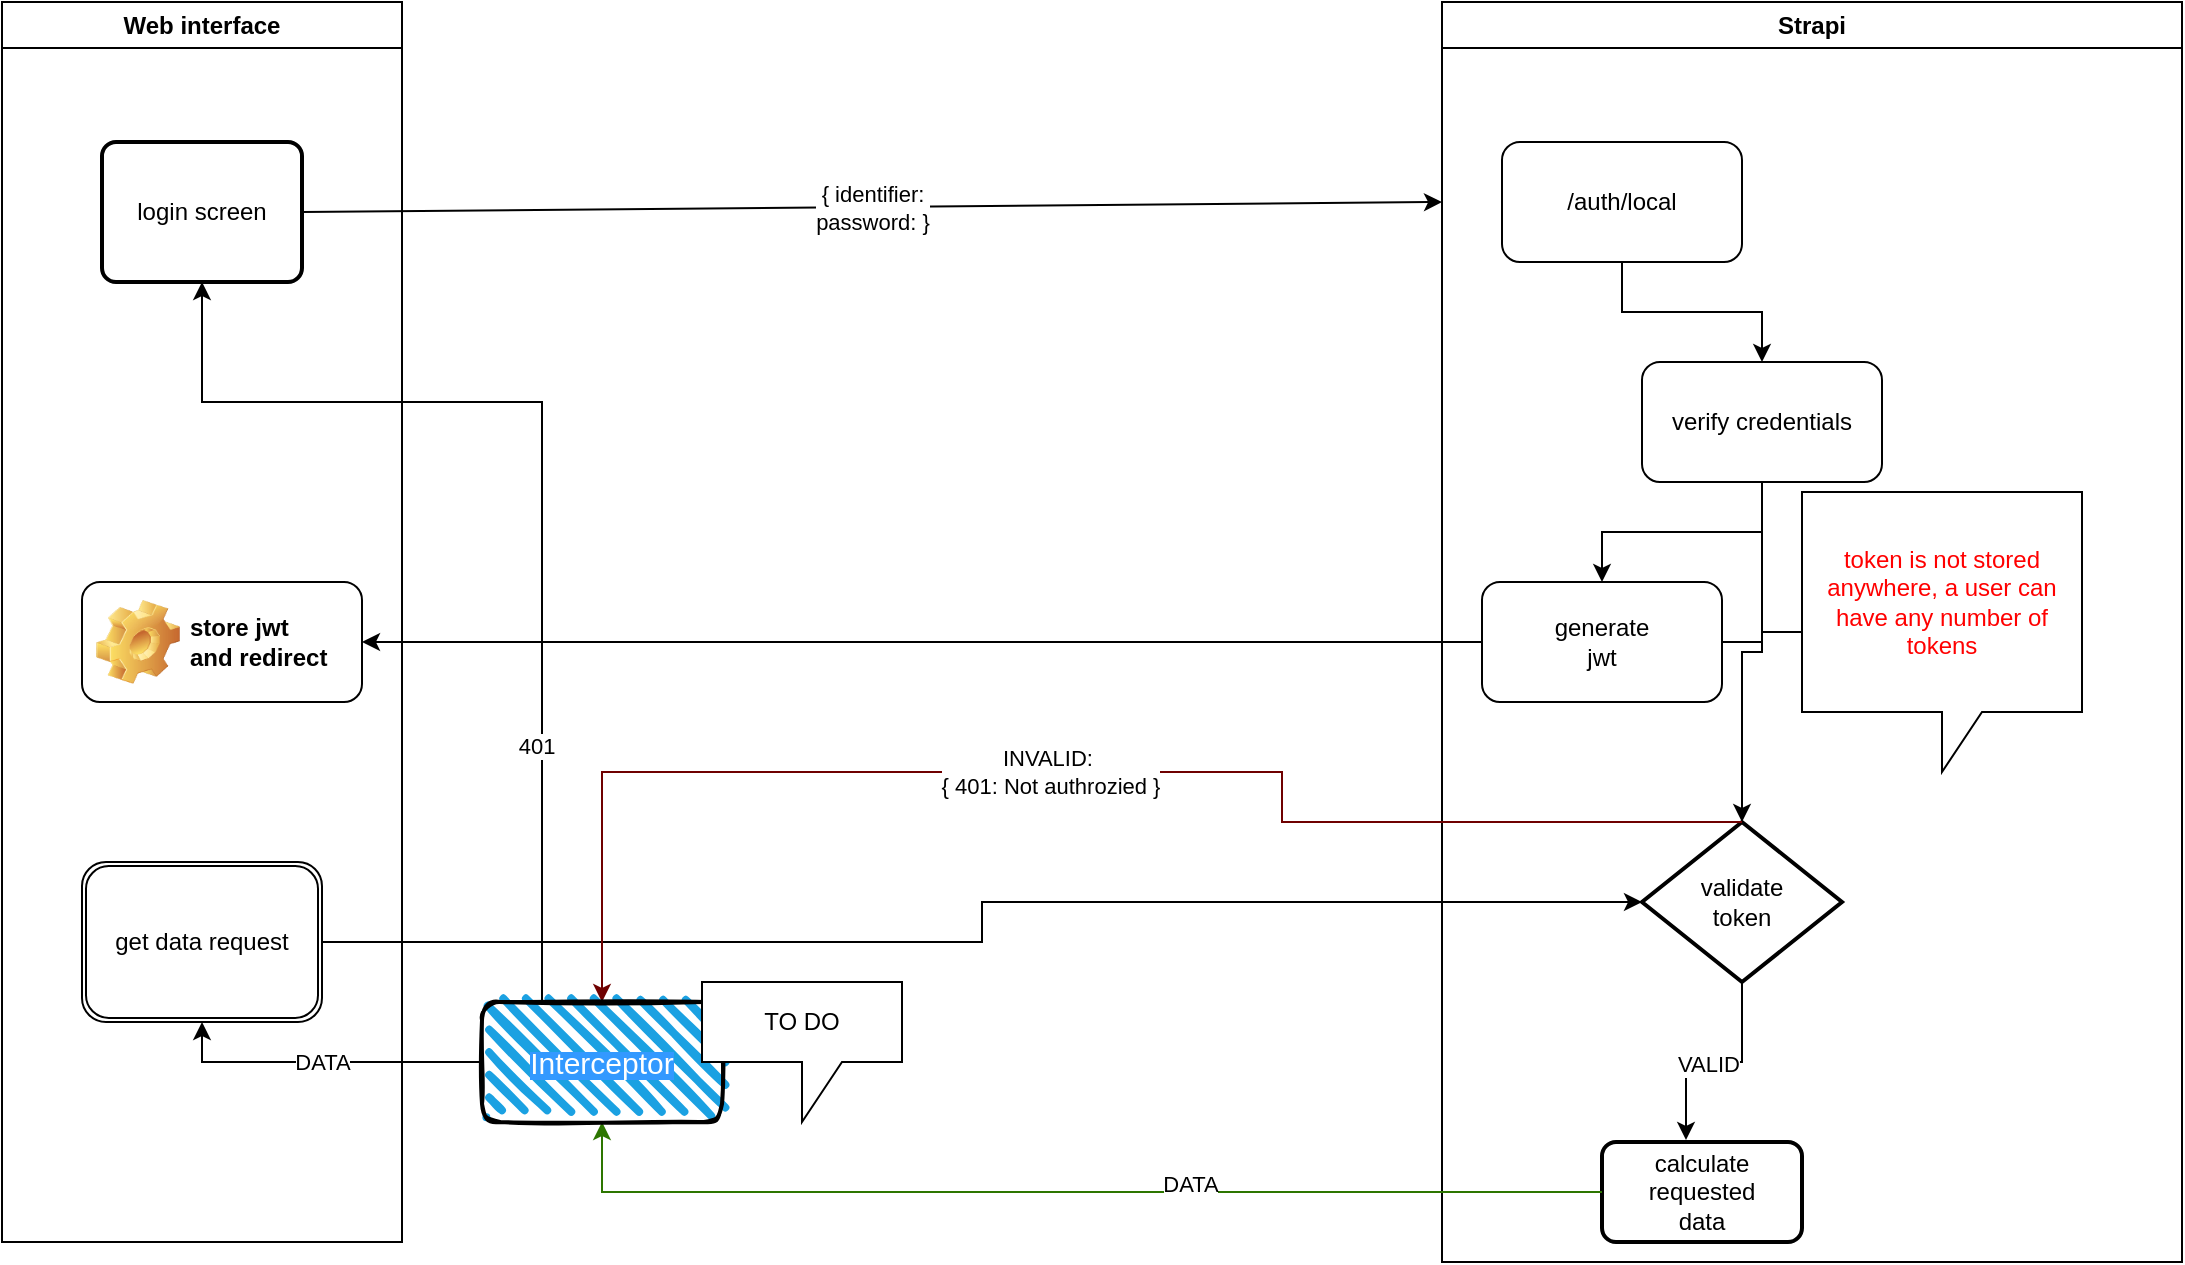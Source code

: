 <mxfile version="26.0.2">
  <diagram id="C5RBs43oDa-KdzZeNtuy" name="Page-1">
    <mxGraphModel dx="2298" dy="802" grid="1" gridSize="10" guides="1" tooltips="1" connect="1" arrows="1" fold="1" page="1" pageScale="1" pageWidth="1000" pageHeight="700" math="0" shadow="0">
      <root>
        <mxCell id="WIyWlLk6GJQsqaUBKTNV-0" />
        <mxCell id="WIyWlLk6GJQsqaUBKTNV-1" parent="WIyWlLk6GJQsqaUBKTNV-0" />
        <mxCell id="24HZxji45wdSupQVXooi-0" value="Strapi" style="swimlane;whiteSpace=wrap;html=1;" vertex="1" parent="WIyWlLk6GJQsqaUBKTNV-1">
          <mxGeometry x="660" y="60" width="370" height="630" as="geometry" />
        </mxCell>
        <mxCell id="24HZxji45wdSupQVXooi-5" value="/auth/local" style="rounded=1;whiteSpace=wrap;html=1;" vertex="1" parent="24HZxji45wdSupQVXooi-0">
          <mxGeometry x="30" y="70" width="120" height="60" as="geometry" />
        </mxCell>
        <mxCell id="24HZxji45wdSupQVXooi-8" value="generate&lt;div&gt;jwt&lt;/div&gt;" style="whiteSpace=wrap;html=1;rounded=1;" vertex="1" parent="24HZxji45wdSupQVXooi-0">
          <mxGeometry x="20" y="290" width="120" height="60" as="geometry" />
        </mxCell>
        <mxCell id="24HZxji45wdSupQVXooi-23" style="edgeStyle=orthogonalEdgeStyle;rounded=0;orthogonalLoop=1;jettySize=auto;html=1;entryX=0.42;entryY=-0.02;entryDx=0;entryDy=0;entryPerimeter=0;" edge="1" parent="24HZxji45wdSupQVXooi-0" source="24HZxji45wdSupQVXooi-20" target="24HZxji45wdSupQVXooi-24">
          <mxGeometry relative="1" as="geometry">
            <mxPoint x="150" y="550" as="targetPoint" />
          </mxGeometry>
        </mxCell>
        <mxCell id="24HZxji45wdSupQVXooi-26" value="VALID" style="edgeLabel;html=1;align=center;verticalAlign=middle;resizable=0;points=[];" vertex="1" connectable="0" parent="24HZxji45wdSupQVXooi-23">
          <mxGeometry x="0.065" y="1" relative="1" as="geometry">
            <mxPoint as="offset" />
          </mxGeometry>
        </mxCell>
        <mxCell id="24HZxji45wdSupQVXooi-20" value="validate&lt;div&gt;token&lt;/div&gt;" style="strokeWidth=2;html=1;shape=mxgraph.flowchart.decision;whiteSpace=wrap;" vertex="1" parent="24HZxji45wdSupQVXooi-0">
          <mxGeometry x="100" y="410" width="100" height="80" as="geometry" />
        </mxCell>
        <mxCell id="24HZxji45wdSupQVXooi-6" value="verify credentials" style="rounded=1;whiteSpace=wrap;html=1;" vertex="1" parent="24HZxji45wdSupQVXooi-0">
          <mxGeometry x="100" y="180" width="120" height="60" as="geometry" />
        </mxCell>
        <mxCell id="24HZxji45wdSupQVXooi-7" value="" style="edgeStyle=orthogonalEdgeStyle;rounded=0;orthogonalLoop=1;jettySize=auto;html=1;" edge="1" parent="24HZxji45wdSupQVXooi-0" source="24HZxji45wdSupQVXooi-5" target="24HZxji45wdSupQVXooi-6">
          <mxGeometry relative="1" as="geometry" />
        </mxCell>
        <mxCell id="24HZxji45wdSupQVXooi-9" value="" style="edgeStyle=orthogonalEdgeStyle;rounded=0;orthogonalLoop=1;jettySize=auto;html=1;" edge="1" parent="24HZxji45wdSupQVXooi-0" source="24HZxji45wdSupQVXooi-6" target="24HZxji45wdSupQVXooi-8">
          <mxGeometry relative="1" as="geometry" />
        </mxCell>
        <mxCell id="24HZxji45wdSupQVXooi-19" style="edgeStyle=orthogonalEdgeStyle;rounded=0;orthogonalLoop=1;jettySize=auto;html=1;entryX=0.5;entryY=0;entryDx=0;entryDy=0;entryPerimeter=0;" edge="1" parent="24HZxji45wdSupQVXooi-0" source="24HZxji45wdSupQVXooi-6" target="24HZxji45wdSupQVXooi-20">
          <mxGeometry relative="1" as="geometry">
            <mxPoint x="250" y="360" as="targetPoint" />
          </mxGeometry>
        </mxCell>
        <mxCell id="24HZxji45wdSupQVXooi-24" value="calculate requested&lt;div&gt;data&lt;/div&gt;" style="rounded=1;whiteSpace=wrap;html=1;absoluteArcSize=1;arcSize=14;strokeWidth=2;" vertex="1" parent="24HZxji45wdSupQVXooi-0">
          <mxGeometry x="80" y="570" width="100" height="50" as="geometry" />
        </mxCell>
        <mxCell id="24HZxji45wdSupQVXooi-31" style="edgeStyle=orthogonalEdgeStyle;rounded=0;orthogonalLoop=1;jettySize=auto;html=1;entryX=1;entryY=0.5;entryDx=0;entryDy=0;endArrow=none;endFill=0;" edge="1" parent="24HZxji45wdSupQVXooi-0" source="24HZxji45wdSupQVXooi-30" target="24HZxji45wdSupQVXooi-8">
          <mxGeometry relative="1" as="geometry" />
        </mxCell>
        <mxCell id="24HZxji45wdSupQVXooi-30" value="&lt;span style=&quot;color: rgb(255, 0, 0);&quot;&gt;token is not stored anywhere, a user can have any number of tokens&lt;/span&gt;" style="shape=callout;whiteSpace=wrap;html=1;perimeter=calloutPerimeter;" vertex="1" parent="24HZxji45wdSupQVXooi-0">
          <mxGeometry x="180" y="245" width="140" height="140" as="geometry" />
        </mxCell>
        <mxCell id="24HZxji45wdSupQVXooi-1" value="" style="endArrow=classic;html=1;rounded=0;exitX=1;exitY=0.5;exitDx=0;exitDy=0;" edge="1" parent="WIyWlLk6GJQsqaUBKTNV-1" source="24HZxji45wdSupQVXooi-14">
          <mxGeometry relative="1" as="geometry">
            <mxPoint x="170" y="160" as="sourcePoint" />
            <mxPoint x="660" y="160" as="targetPoint" />
          </mxGeometry>
        </mxCell>
        <mxCell id="24HZxji45wdSupQVXooi-2" value="{ identifier:&lt;div&gt;password: }&lt;/div&gt;" style="edgeLabel;resizable=0;html=1;;align=center;verticalAlign=middle;" connectable="0" vertex="1" parent="24HZxji45wdSupQVXooi-1">
          <mxGeometry relative="1" as="geometry" />
        </mxCell>
        <mxCell id="24HZxji45wdSupQVXooi-11" value="Web interface" style="swimlane;whiteSpace=wrap;html=1;" vertex="1" parent="WIyWlLk6GJQsqaUBKTNV-1">
          <mxGeometry x="-60" y="60" width="200" height="620" as="geometry" />
        </mxCell>
        <mxCell id="24HZxji45wdSupQVXooi-14" value="login screen" style="rounded=1;whiteSpace=wrap;html=1;absoluteArcSize=1;arcSize=14;strokeWidth=2;" vertex="1" parent="24HZxji45wdSupQVXooi-11">
          <mxGeometry x="50" y="70" width="100" height="70" as="geometry" />
        </mxCell>
        <mxCell id="24HZxji45wdSupQVXooi-15" value="store jwt&lt;div&gt;and redirect&lt;/div&gt;" style="label;whiteSpace=wrap;html=1;image=img/clipart/Gear_128x128.png" vertex="1" parent="24HZxji45wdSupQVXooi-11">
          <mxGeometry x="40" y="290" width="140" height="60" as="geometry" />
        </mxCell>
        <mxCell id="24HZxji45wdSupQVXooi-16" value="get data request" style="shape=ext;double=1;rounded=1;whiteSpace=wrap;html=1;" vertex="1" parent="24HZxji45wdSupQVXooi-11">
          <mxGeometry x="40" y="430" width="120" height="80" as="geometry" />
        </mxCell>
        <mxCell id="24HZxji45wdSupQVXooi-10" style="edgeStyle=orthogonalEdgeStyle;rounded=0;orthogonalLoop=1;jettySize=auto;html=1;" edge="1" parent="WIyWlLk6GJQsqaUBKTNV-1" source="24HZxji45wdSupQVXooi-8" target="24HZxji45wdSupQVXooi-15">
          <mxGeometry relative="1" as="geometry">
            <mxPoint x="170" y="380" as="targetPoint" />
          </mxGeometry>
        </mxCell>
        <mxCell id="24HZxji45wdSupQVXooi-17" style="edgeStyle=orthogonalEdgeStyle;rounded=0;orthogonalLoop=1;jettySize=auto;html=1;exitX=1;exitY=0.5;exitDx=0;exitDy=0;entryX=0;entryY=0.5;entryDx=0;entryDy=0;entryPerimeter=0;" edge="1" parent="WIyWlLk6GJQsqaUBKTNV-1" source="24HZxji45wdSupQVXooi-16" target="24HZxji45wdSupQVXooi-20">
          <mxGeometry relative="1" as="geometry">
            <mxPoint x="740" y="520" as="targetPoint" />
          </mxGeometry>
        </mxCell>
        <mxCell id="24HZxji45wdSupQVXooi-25" style="edgeStyle=orthogonalEdgeStyle;rounded=0;orthogonalLoop=1;jettySize=auto;html=1;entryX=0.5;entryY=1;entryDx=0;entryDy=0;fillColor=#60a917;strokeColor=#2D7600;" edge="1" parent="WIyWlLk6GJQsqaUBKTNV-1" source="24HZxji45wdSupQVXooi-24" target="24HZxji45wdSupQVXooi-34">
          <mxGeometry relative="1" as="geometry" />
        </mxCell>
        <mxCell id="24HZxji45wdSupQVXooi-29" value="DATA" style="edgeLabel;html=1;align=center;verticalAlign=middle;resizable=0;points=[];" vertex="1" connectable="0" parent="24HZxji45wdSupQVXooi-25">
          <mxGeometry x="-0.23" y="-4" relative="1" as="geometry">
            <mxPoint as="offset" />
          </mxGeometry>
        </mxCell>
        <mxCell id="24HZxji45wdSupQVXooi-27" style="edgeStyle=orthogonalEdgeStyle;rounded=0;orthogonalLoop=1;jettySize=auto;html=1;entryX=0.5;entryY=0;entryDx=0;entryDy=0;fillColor=#a20025;strokeColor=#6F0000;exitX=0.5;exitY=0;exitDx=0;exitDy=0;exitPerimeter=0;" edge="1" parent="WIyWlLk6GJQsqaUBKTNV-1" source="24HZxji45wdSupQVXooi-20" target="24HZxji45wdSupQVXooi-34">
          <mxGeometry relative="1" as="geometry">
            <mxPoint x="800" y="465" as="sourcePoint" />
            <mxPoint x="230" y="555" as="targetPoint" />
            <Array as="points">
              <mxPoint x="580" y="470" />
              <mxPoint x="580" y="445" />
              <mxPoint x="240" y="445" />
            </Array>
          </mxGeometry>
        </mxCell>
        <mxCell id="24HZxji45wdSupQVXooi-28" value="INVALID:&amp;nbsp;&lt;div&gt;{ 401: Not authrozied }&lt;/div&gt;" style="edgeLabel;html=1;align=center;verticalAlign=middle;resizable=0;points=[];" vertex="1" connectable="0" parent="24HZxji45wdSupQVXooi-27">
          <mxGeometry x="0.441" y="-2" relative="1" as="geometry">
            <mxPoint x="140" y="2" as="offset" />
          </mxGeometry>
        </mxCell>
        <mxCell id="24HZxji45wdSupQVXooi-35" style="edgeStyle=orthogonalEdgeStyle;rounded=0;orthogonalLoop=1;jettySize=auto;html=1;" edge="1" parent="WIyWlLk6GJQsqaUBKTNV-1" source="24HZxji45wdSupQVXooi-34">
          <mxGeometry relative="1" as="geometry">
            <mxPoint x="40" y="200" as="targetPoint" />
            <Array as="points">
              <mxPoint x="210" y="260" />
              <mxPoint x="40" y="260" />
            </Array>
          </mxGeometry>
        </mxCell>
        <mxCell id="24HZxji45wdSupQVXooi-38" value="401" style="edgeLabel;html=1;align=center;verticalAlign=middle;resizable=0;points=[];" vertex="1" connectable="0" parent="24HZxji45wdSupQVXooi-35">
          <mxGeometry x="-0.517" y="3" relative="1" as="geometry">
            <mxPoint as="offset" />
          </mxGeometry>
        </mxCell>
        <mxCell id="24HZxji45wdSupQVXooi-36" value="DATA" style="edgeStyle=orthogonalEdgeStyle;rounded=0;orthogonalLoop=1;jettySize=auto;html=1;entryX=0.5;entryY=1;entryDx=0;entryDy=0;" edge="1" parent="WIyWlLk6GJQsqaUBKTNV-1" source="24HZxji45wdSupQVXooi-34" target="24HZxji45wdSupQVXooi-16">
          <mxGeometry relative="1" as="geometry" />
        </mxCell>
        <mxCell id="24HZxji45wdSupQVXooi-34" value="&lt;span style=&quot;color: rgb(255, 255, 255); background-color: rgb(51, 153, 255);&quot;&gt;&lt;font style=&quot;font-size: 15px;&quot;&gt;Interceptor&lt;/font&gt;&lt;/span&gt;" style="rounded=1;whiteSpace=wrap;html=1;strokeWidth=2;fillWeight=4;hachureGap=8;hachureAngle=45;fillColor=#1ba1e2;sketch=1;" vertex="1" parent="WIyWlLk6GJQsqaUBKTNV-1">
          <mxGeometry x="180" y="560" width="120" height="60" as="geometry" />
        </mxCell>
        <mxCell id="24HZxji45wdSupQVXooi-37" value="TO DO" style="shape=callout;whiteSpace=wrap;html=1;perimeter=calloutPerimeter;" vertex="1" parent="WIyWlLk6GJQsqaUBKTNV-1">
          <mxGeometry x="290" y="550" width="100" height="70" as="geometry" />
        </mxCell>
      </root>
    </mxGraphModel>
  </diagram>
</mxfile>

